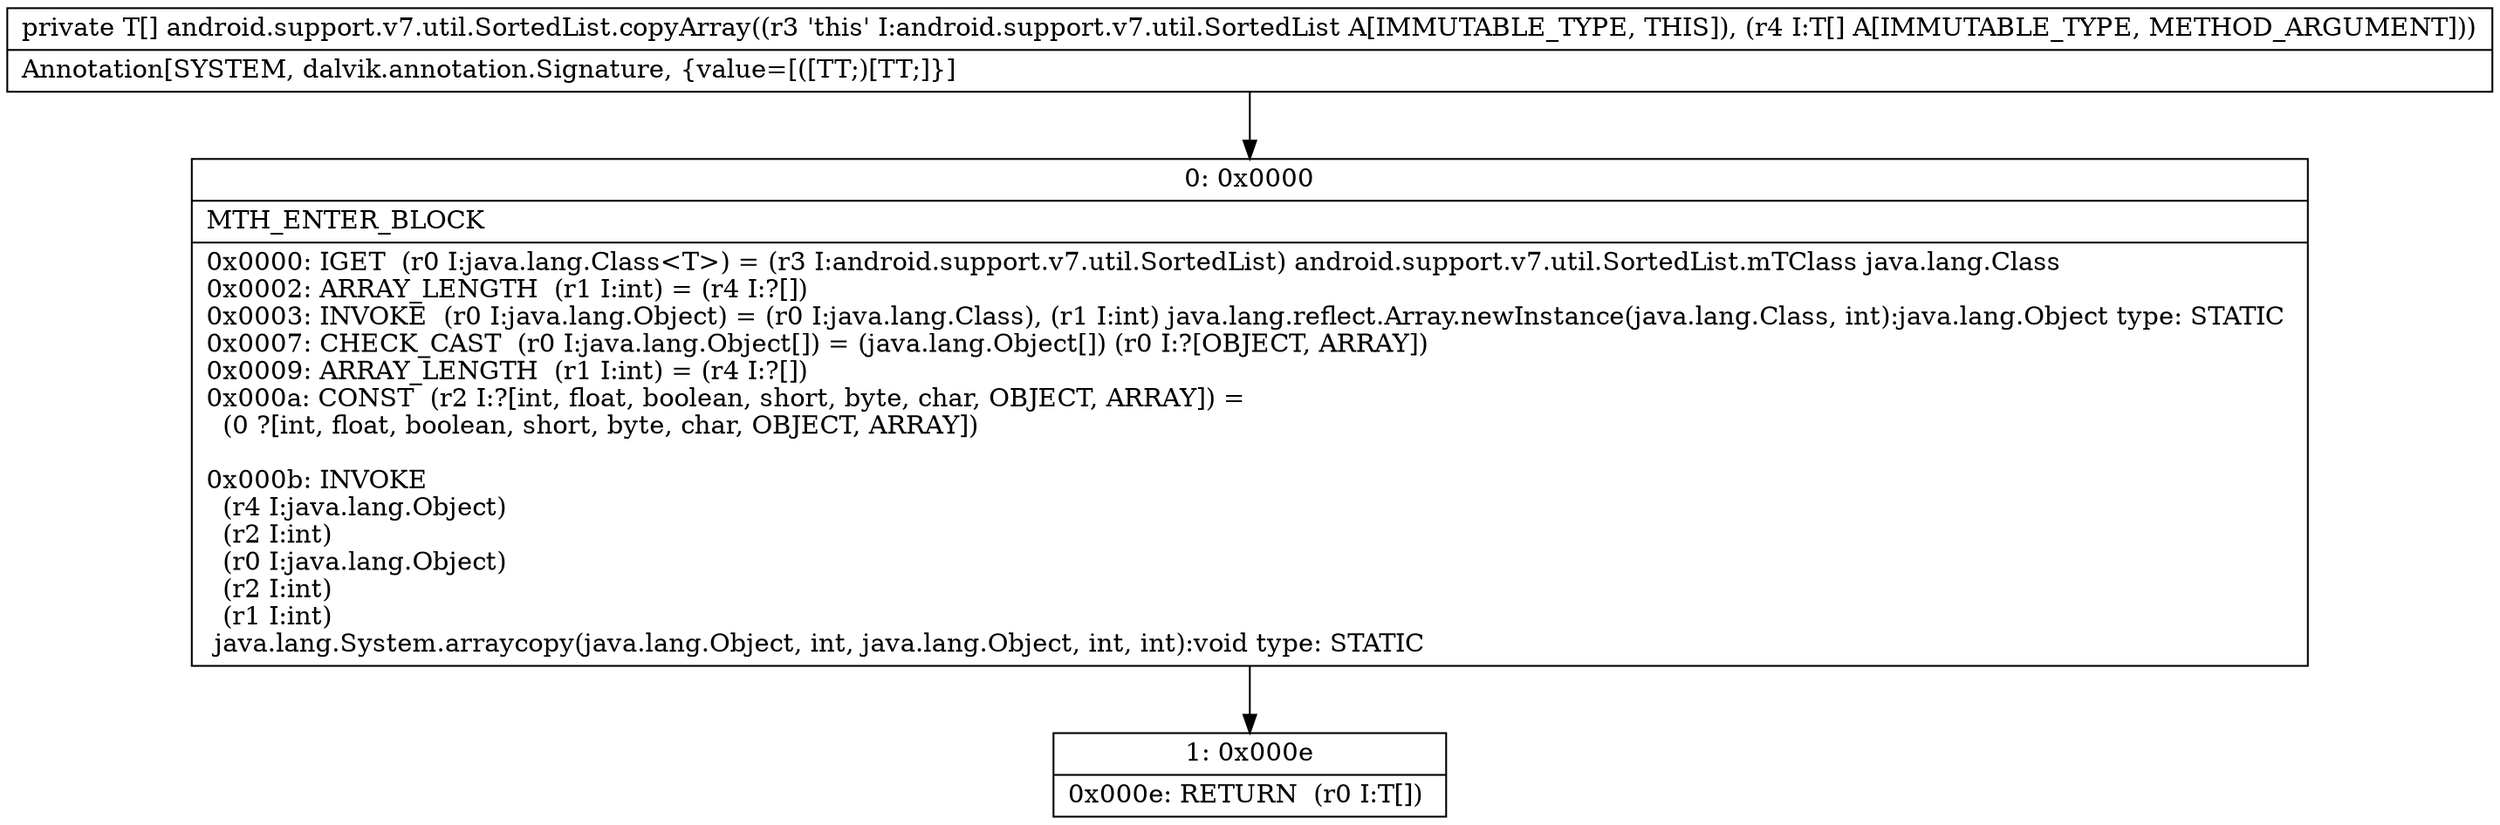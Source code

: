 digraph "CFG forandroid.support.v7.util.SortedList.copyArray([Ljava\/lang\/Object;)[Ljava\/lang\/Object;" {
Node_0 [shape=record,label="{0\:\ 0x0000|MTH_ENTER_BLOCK\l|0x0000: IGET  (r0 I:java.lang.Class\<T\>) = (r3 I:android.support.v7.util.SortedList) android.support.v7.util.SortedList.mTClass java.lang.Class \l0x0002: ARRAY_LENGTH  (r1 I:int) = (r4 I:?[]) \l0x0003: INVOKE  (r0 I:java.lang.Object) = (r0 I:java.lang.Class), (r1 I:int) java.lang.reflect.Array.newInstance(java.lang.Class, int):java.lang.Object type: STATIC \l0x0007: CHECK_CAST  (r0 I:java.lang.Object[]) = (java.lang.Object[]) (r0 I:?[OBJECT, ARRAY]) \l0x0009: ARRAY_LENGTH  (r1 I:int) = (r4 I:?[]) \l0x000a: CONST  (r2 I:?[int, float, boolean, short, byte, char, OBJECT, ARRAY]) = \l  (0 ?[int, float, boolean, short, byte, char, OBJECT, ARRAY])\l \l0x000b: INVOKE  \l  (r4 I:java.lang.Object)\l  (r2 I:int)\l  (r0 I:java.lang.Object)\l  (r2 I:int)\l  (r1 I:int)\l java.lang.System.arraycopy(java.lang.Object, int, java.lang.Object, int, int):void type: STATIC \l}"];
Node_1 [shape=record,label="{1\:\ 0x000e|0x000e: RETURN  (r0 I:T[]) \l}"];
MethodNode[shape=record,label="{private T[] android.support.v7.util.SortedList.copyArray((r3 'this' I:android.support.v7.util.SortedList A[IMMUTABLE_TYPE, THIS]), (r4 I:T[] A[IMMUTABLE_TYPE, METHOD_ARGUMENT]))  | Annotation[SYSTEM, dalvik.annotation.Signature, \{value=[([TT;)[TT;]\}]\l}"];
MethodNode -> Node_0;
Node_0 -> Node_1;
}

